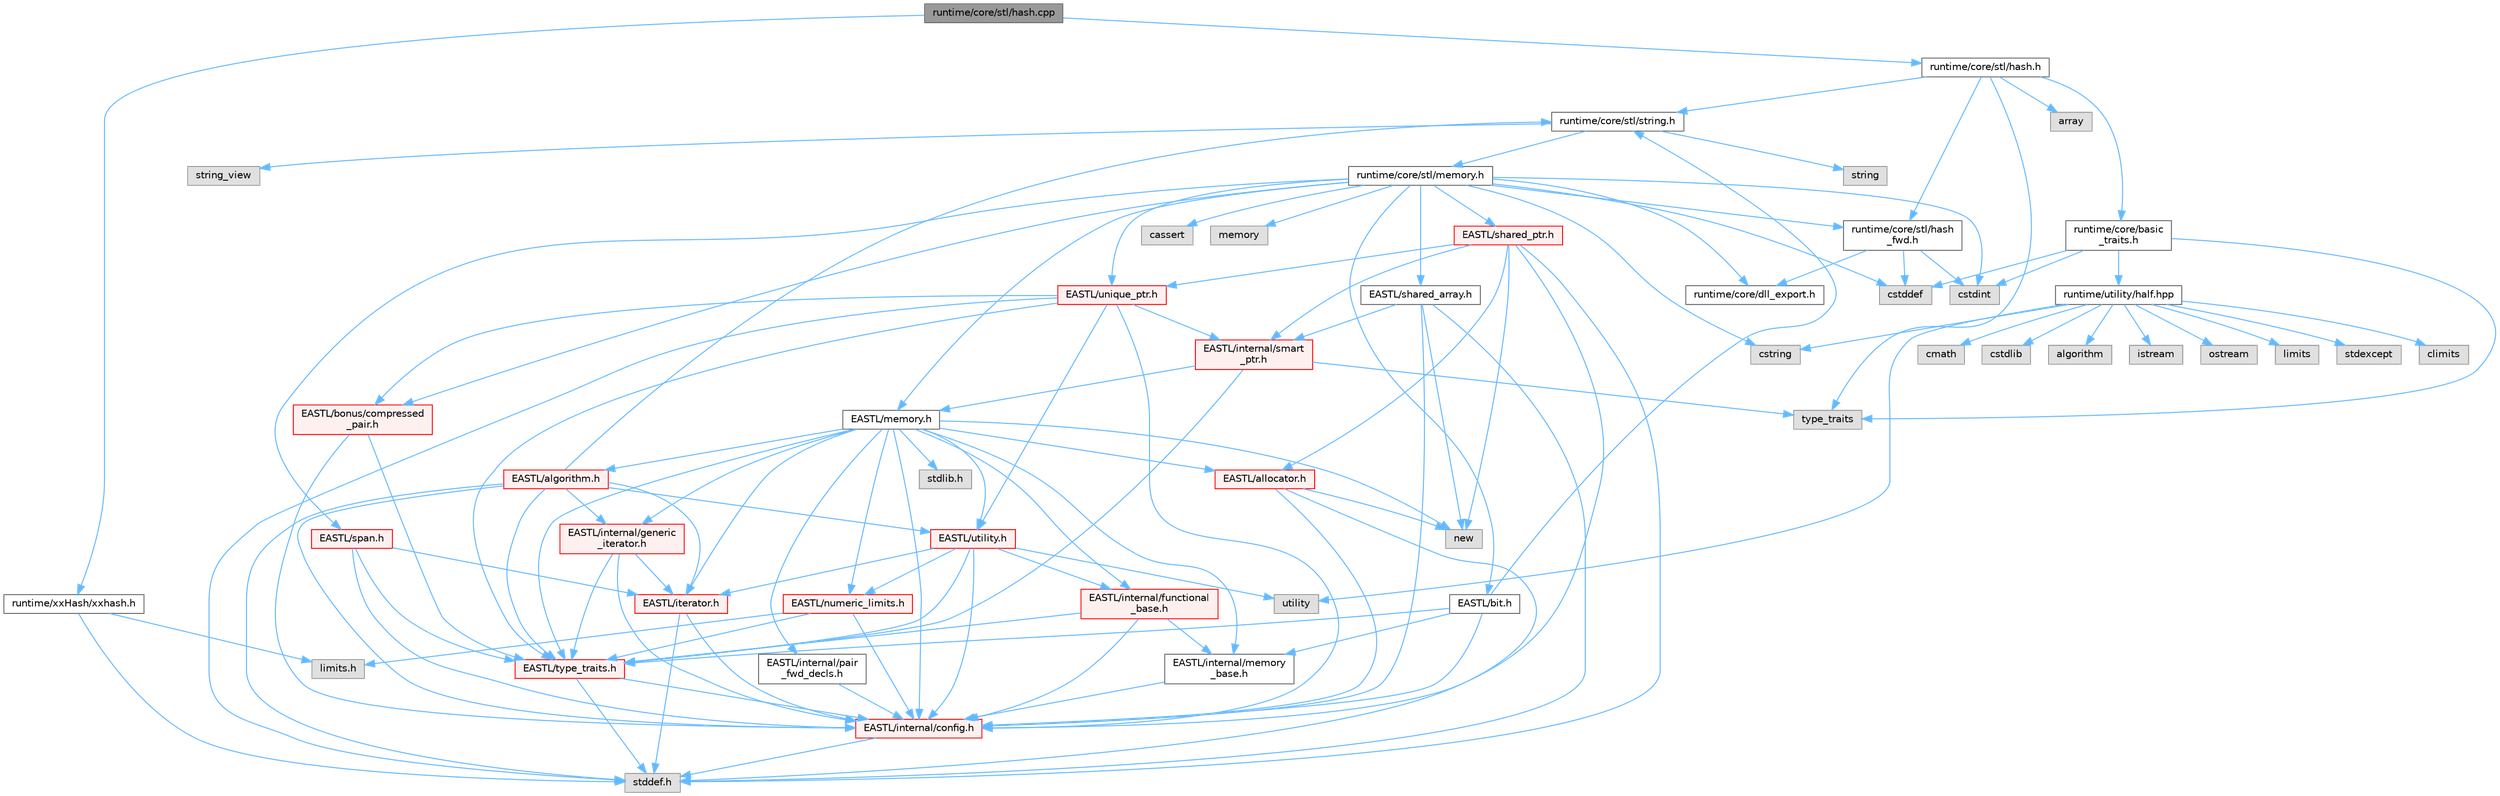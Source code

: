 digraph "runtime/core/stl/hash.cpp"
{
 // LATEX_PDF_SIZE
  bgcolor="transparent";
  edge [fontname=Helvetica,fontsize=10,labelfontname=Helvetica,labelfontsize=10];
  node [fontname=Helvetica,fontsize=10,shape=box,height=0.2,width=0.4];
  Node1 [id="Node000001",label="runtime/core/stl/hash.cpp",height=0.2,width=0.4,color="gray40", fillcolor="grey60", style="filled", fontcolor="black",tooltip=" "];
  Node1 -> Node2 [id="edge1_Node000001_Node000002",color="steelblue1",style="solid",tooltip=" "];
  Node2 [id="Node000002",label="runtime/xxHash/xxhash.h",height=0.2,width=0.4,color="grey40", fillcolor="white", style="filled",URL="$xxhash_8h.html",tooltip=" "];
  Node2 -> Node3 [id="edge2_Node000002_Node000003",color="steelblue1",style="solid",tooltip=" "];
  Node3 [id="Node000003",label="stddef.h",height=0.2,width=0.4,color="grey60", fillcolor="#E0E0E0", style="filled",tooltip=" "];
  Node2 -> Node4 [id="edge3_Node000002_Node000004",color="steelblue1",style="solid",tooltip=" "];
  Node4 [id="Node000004",label="limits.h",height=0.2,width=0.4,color="grey60", fillcolor="#E0E0E0", style="filled",tooltip=" "];
  Node1 -> Node5 [id="edge4_Node000001_Node000005",color="steelblue1",style="solid",tooltip=" "];
  Node5 [id="Node000005",label="runtime/core/stl/hash.h",height=0.2,width=0.4,color="grey40", fillcolor="white", style="filled",URL="$hash_8h.html",tooltip=" "];
  Node5 -> Node6 [id="edge5_Node000005_Node000006",color="steelblue1",style="solid",tooltip=" "];
  Node6 [id="Node000006",label="array",height=0.2,width=0.4,color="grey60", fillcolor="#E0E0E0", style="filled",tooltip=" "];
  Node5 -> Node7 [id="edge6_Node000005_Node000007",color="steelblue1",style="solid",tooltip=" "];
  Node7 [id="Node000007",label="type_traits",height=0.2,width=0.4,color="grey60", fillcolor="#E0E0E0", style="filled",tooltip=" "];
  Node5 -> Node8 [id="edge7_Node000005_Node000008",color="steelblue1",style="solid",tooltip=" "];
  Node8 [id="Node000008",label="runtime/core/stl/hash\l_fwd.h",height=0.2,width=0.4,color="grey40", fillcolor="white", style="filled",URL="$hash__fwd_8h.html",tooltip=" "];
  Node8 -> Node9 [id="edge8_Node000008_Node000009",color="steelblue1",style="solid",tooltip=" "];
  Node9 [id="Node000009",label="cstddef",height=0.2,width=0.4,color="grey60", fillcolor="#E0E0E0", style="filled",tooltip=" "];
  Node8 -> Node10 [id="edge9_Node000008_Node000010",color="steelblue1",style="solid",tooltip=" "];
  Node10 [id="Node000010",label="cstdint",height=0.2,width=0.4,color="grey60", fillcolor="#E0E0E0", style="filled",tooltip=" "];
  Node8 -> Node11 [id="edge10_Node000008_Node000011",color="steelblue1",style="solid",tooltip=" "];
  Node11 [id="Node000011",label="runtime/core/dll_export.h",height=0.2,width=0.4,color="grey40", fillcolor="white", style="filled",URL="$dll__export_8h.html",tooltip=" "];
  Node5 -> Node12 [id="edge11_Node000005_Node000012",color="steelblue1",style="solid",tooltip=" "];
  Node12 [id="Node000012",label="runtime/core/stl/string.h",height=0.2,width=0.4,color="grey40", fillcolor="white", style="filled",URL="$string_8h.html",tooltip=" "];
  Node12 -> Node13 [id="edge12_Node000012_Node000013",color="steelblue1",style="solid",tooltip=" "];
  Node13 [id="Node000013",label="string",height=0.2,width=0.4,color="grey60", fillcolor="#E0E0E0", style="filled",tooltip=" "];
  Node12 -> Node14 [id="edge13_Node000012_Node000014",color="steelblue1",style="solid",tooltip=" "];
  Node14 [id="Node000014",label="string_view",height=0.2,width=0.4,color="grey60", fillcolor="#E0E0E0", style="filled",tooltip=" "];
  Node12 -> Node15 [id="edge14_Node000012_Node000015",color="steelblue1",style="solid",tooltip=" "];
  Node15 [id="Node000015",label="runtime/core/stl/memory.h",height=0.2,width=0.4,color="grey40", fillcolor="white", style="filled",URL="$core_2stl_2memory_8h.html",tooltip=" "];
  Node15 -> Node9 [id="edge15_Node000015_Node000009",color="steelblue1",style="solid",tooltip=" "];
  Node15 -> Node10 [id="edge16_Node000015_Node000010",color="steelblue1",style="solid",tooltip=" "];
  Node15 -> Node16 [id="edge17_Node000015_Node000016",color="steelblue1",style="solid",tooltip=" "];
  Node16 [id="Node000016",label="cassert",height=0.2,width=0.4,color="grey60", fillcolor="#E0E0E0", style="filled",tooltip=" "];
  Node15 -> Node17 [id="edge18_Node000015_Node000017",color="steelblue1",style="solid",tooltip=" "];
  Node17 [id="Node000017",label="memory",height=0.2,width=0.4,color="grey60", fillcolor="#E0E0E0", style="filled",tooltip=" "];
  Node15 -> Node18 [id="edge19_Node000015_Node000018",color="steelblue1",style="solid",tooltip=" "];
  Node18 [id="Node000018",label="cstring",height=0.2,width=0.4,color="grey60", fillcolor="#E0E0E0", style="filled",tooltip=" "];
  Node15 -> Node19 [id="edge20_Node000015_Node000019",color="steelblue1",style="solid",tooltip=" "];
  Node19 [id="Node000019",label="EASTL/bit.h",height=0.2,width=0.4,color="grey40", fillcolor="white", style="filled",URL="$bit_8h.html",tooltip=" "];
  Node19 -> Node20 [id="edge21_Node000019_Node000020",color="steelblue1",style="solid",tooltip=" "];
  Node20 [id="Node000020",label="EASTL/internal/config.h",height=0.2,width=0.4,color="red", fillcolor="#FFF0F0", style="filled",URL="$config_8h.html",tooltip=" "];
  Node20 -> Node3 [id="edge22_Node000020_Node000003",color="steelblue1",style="solid",tooltip=" "];
  Node19 -> Node28 [id="edge23_Node000019_Node000028",color="steelblue1",style="solid",tooltip=" "];
  Node28 [id="Node000028",label="EASTL/internal/memory\l_base.h",height=0.2,width=0.4,color="grey40", fillcolor="white", style="filled",URL="$memory__base_8h.html",tooltip=" "];
  Node28 -> Node20 [id="edge24_Node000028_Node000020",color="steelblue1",style="solid",tooltip=" "];
  Node19 -> Node29 [id="edge25_Node000019_Node000029",color="steelblue1",style="solid",tooltip=" "];
  Node29 [id="Node000029",label="EASTL/type_traits.h",height=0.2,width=0.4,color="red", fillcolor="#FFF0F0", style="filled",URL="$_e_a_s_t_l_2include_2_e_a_s_t_l_2type__traits_8h.html",tooltip=" "];
  Node29 -> Node20 [id="edge26_Node000029_Node000020",color="steelblue1",style="solid",tooltip=" "];
  Node29 -> Node3 [id="edge27_Node000029_Node000003",color="steelblue1",style="solid",tooltip=" "];
  Node19 -> Node12 [id="edge28_Node000019_Node000012",color="steelblue1",style="solid",tooltip=" "];
  Node15 -> Node38 [id="edge29_Node000015_Node000038",color="steelblue1",style="solid",tooltip=" "];
  Node38 [id="Node000038",label="EASTL/memory.h",height=0.2,width=0.4,color="grey40", fillcolor="white", style="filled",URL="$_e_a_s_t_l_2include_2_e_a_s_t_l_2memory_8h.html",tooltip=" "];
  Node38 -> Node20 [id="edge30_Node000038_Node000020",color="steelblue1",style="solid",tooltip=" "];
  Node38 -> Node28 [id="edge31_Node000038_Node000028",color="steelblue1",style="solid",tooltip=" "];
  Node38 -> Node39 [id="edge32_Node000038_Node000039",color="steelblue1",style="solid",tooltip=" "];
  Node39 [id="Node000039",label="EASTL/internal/generic\l_iterator.h",height=0.2,width=0.4,color="red", fillcolor="#FFF0F0", style="filled",URL="$generic__iterator_8h.html",tooltip=" "];
  Node39 -> Node20 [id="edge33_Node000039_Node000020",color="steelblue1",style="solid",tooltip=" "];
  Node39 -> Node40 [id="edge34_Node000039_Node000040",color="steelblue1",style="solid",tooltip=" "];
  Node40 [id="Node000040",label="EASTL/iterator.h",height=0.2,width=0.4,color="red", fillcolor="#FFF0F0", style="filled",URL="$_e_a_s_t_l_2include_2_e_a_s_t_l_2iterator_8h.html",tooltip=" "];
  Node40 -> Node20 [id="edge35_Node000040_Node000020",color="steelblue1",style="solid",tooltip=" "];
  Node40 -> Node3 [id="edge36_Node000040_Node000003",color="steelblue1",style="solid",tooltip=" "];
  Node39 -> Node29 [id="edge37_Node000039_Node000029",color="steelblue1",style="solid",tooltip=" "];
  Node38 -> Node43 [id="edge38_Node000038_Node000043",color="steelblue1",style="solid",tooltip=" "];
  Node43 [id="Node000043",label="EASTL/internal/pair\l_fwd_decls.h",height=0.2,width=0.4,color="grey40", fillcolor="white", style="filled",URL="$pair__fwd__decls_8h.html",tooltip=" "];
  Node43 -> Node20 [id="edge39_Node000043_Node000020",color="steelblue1",style="solid",tooltip=" "];
  Node38 -> Node44 [id="edge40_Node000038_Node000044",color="steelblue1",style="solid",tooltip=" "];
  Node44 [id="Node000044",label="EASTL/internal/functional\l_base.h",height=0.2,width=0.4,color="red", fillcolor="#FFF0F0", style="filled",URL="$functional__base_8h.html",tooltip=" "];
  Node44 -> Node20 [id="edge41_Node000044_Node000020",color="steelblue1",style="solid",tooltip=" "];
  Node44 -> Node28 [id="edge42_Node000044_Node000028",color="steelblue1",style="solid",tooltip=" "];
  Node44 -> Node29 [id="edge43_Node000044_Node000029",color="steelblue1",style="solid",tooltip=" "];
  Node38 -> Node45 [id="edge44_Node000038_Node000045",color="steelblue1",style="solid",tooltip=" "];
  Node45 [id="Node000045",label="EASTL/algorithm.h",height=0.2,width=0.4,color="red", fillcolor="#FFF0F0", style="filled",URL="$_e_a_s_t_l_2include_2_e_a_s_t_l_2algorithm_8h.html",tooltip=" "];
  Node45 -> Node20 [id="edge45_Node000045_Node000020",color="steelblue1",style="solid",tooltip=" "];
  Node45 -> Node29 [id="edge46_Node000045_Node000029",color="steelblue1",style="solid",tooltip=" "];
  Node45 -> Node40 [id="edge47_Node000045_Node000040",color="steelblue1",style="solid",tooltip=" "];
  Node45 -> Node55 [id="edge48_Node000045_Node000055",color="steelblue1",style="solid",tooltip=" "];
  Node55 [id="Node000055",label="EASTL/utility.h",height=0.2,width=0.4,color="red", fillcolor="#FFF0F0", style="filled",URL="$_e_a_s_t_l_2include_2_e_a_s_t_l_2utility_8h.html",tooltip=" "];
  Node55 -> Node20 [id="edge49_Node000055_Node000020",color="steelblue1",style="solid",tooltip=" "];
  Node55 -> Node29 [id="edge50_Node000055_Node000029",color="steelblue1",style="solid",tooltip=" "];
  Node55 -> Node40 [id="edge51_Node000055_Node000040",color="steelblue1",style="solid",tooltip=" "];
  Node55 -> Node56 [id="edge52_Node000055_Node000056",color="steelblue1",style="solid",tooltip=" "];
  Node56 [id="Node000056",label="EASTL/numeric_limits.h",height=0.2,width=0.4,color="red", fillcolor="#FFF0F0", style="filled",URL="$numeric__limits_8h.html",tooltip=" "];
  Node56 -> Node20 [id="edge53_Node000056_Node000020",color="steelblue1",style="solid",tooltip=" "];
  Node56 -> Node29 [id="edge54_Node000056_Node000029",color="steelblue1",style="solid",tooltip=" "];
  Node56 -> Node4 [id="edge55_Node000056_Node000004",color="steelblue1",style="solid",tooltip=" "];
  Node55 -> Node44 [id="edge56_Node000055_Node000044",color="steelblue1",style="solid",tooltip=" "];
  Node55 -> Node63 [id="edge57_Node000055_Node000063",color="steelblue1",style="solid",tooltip=" "];
  Node63 [id="Node000063",label="utility",height=0.2,width=0.4,color="grey60", fillcolor="#E0E0E0", style="filled",tooltip=" "];
  Node45 -> Node39 [id="edge58_Node000045_Node000039",color="steelblue1",style="solid",tooltip=" "];
  Node45 -> Node3 [id="edge59_Node000045_Node000003",color="steelblue1",style="solid",tooltip=" "];
  Node45 -> Node12 [id="edge60_Node000045_Node000012",color="steelblue1",style="solid",tooltip=" "];
  Node38 -> Node29 [id="edge61_Node000038_Node000029",color="steelblue1",style="solid",tooltip=" "];
  Node38 -> Node52 [id="edge62_Node000038_Node000052",color="steelblue1",style="solid",tooltip=" "];
  Node52 [id="Node000052",label="EASTL/allocator.h",height=0.2,width=0.4,color="red", fillcolor="#FFF0F0", style="filled",URL="$allocator_8h.html",tooltip=" "];
  Node52 -> Node20 [id="edge63_Node000052_Node000020",color="steelblue1",style="solid",tooltip=" "];
  Node52 -> Node3 [id="edge64_Node000052_Node000003",color="steelblue1",style="solid",tooltip=" "];
  Node52 -> Node53 [id="edge65_Node000052_Node000053",color="steelblue1",style="solid",tooltip=" "];
  Node53 [id="Node000053",label="new",height=0.2,width=0.4,color="grey60", fillcolor="#E0E0E0", style="filled",tooltip=" "];
  Node38 -> Node40 [id="edge66_Node000038_Node000040",color="steelblue1",style="solid",tooltip=" "];
  Node38 -> Node55 [id="edge67_Node000038_Node000055",color="steelblue1",style="solid",tooltip=" "];
  Node38 -> Node56 [id="edge68_Node000038_Node000056",color="steelblue1",style="solid",tooltip=" "];
  Node38 -> Node65 [id="edge69_Node000038_Node000065",color="steelblue1",style="solid",tooltip=" "];
  Node65 [id="Node000065",label="stdlib.h",height=0.2,width=0.4,color="grey60", fillcolor="#E0E0E0", style="filled",tooltip=" "];
  Node38 -> Node53 [id="edge70_Node000038_Node000053",color="steelblue1",style="solid",tooltip=" "];
  Node15 -> Node66 [id="edge71_Node000015_Node000066",color="steelblue1",style="solid",tooltip=" "];
  Node66 [id="Node000066",label="EASTL/shared_array.h",height=0.2,width=0.4,color="grey40", fillcolor="white", style="filled",URL="$shared__array_8h.html",tooltip=" "];
  Node66 -> Node20 [id="edge72_Node000066_Node000020",color="steelblue1",style="solid",tooltip=" "];
  Node66 -> Node67 [id="edge73_Node000066_Node000067",color="steelblue1",style="solid",tooltip=" "];
  Node67 [id="Node000067",label="EASTL/internal/smart\l_ptr.h",height=0.2,width=0.4,color="red", fillcolor="#FFF0F0", style="filled",URL="$smart__ptr_8h.html",tooltip=" "];
  Node67 -> Node7 [id="edge74_Node000067_Node000007",color="steelblue1",style="solid",tooltip=" "];
  Node67 -> Node38 [id="edge75_Node000067_Node000038",color="steelblue1",style="solid",tooltip=" "];
  Node67 -> Node29 [id="edge76_Node000067_Node000029",color="steelblue1",style="solid",tooltip=" "];
  Node66 -> Node53 [id="edge77_Node000066_Node000053",color="steelblue1",style="solid",tooltip=" "];
  Node66 -> Node3 [id="edge78_Node000066_Node000003",color="steelblue1",style="solid",tooltip=" "];
  Node15 -> Node68 [id="edge79_Node000015_Node000068",color="steelblue1",style="solid",tooltip=" "];
  Node68 [id="Node000068",label="EASTL/unique_ptr.h",height=0.2,width=0.4,color="red", fillcolor="#FFF0F0", style="filled",URL="$unique__ptr_8h.html",tooltip=" "];
  Node68 -> Node69 [id="edge80_Node000068_Node000069",color="steelblue1",style="solid",tooltip=" "];
  Node69 [id="Node000069",label="EASTL/bonus/compressed\l_pair.h",height=0.2,width=0.4,color="red", fillcolor="#FFF0F0", style="filled",URL="$compressed__pair_8h.html",tooltip=" "];
  Node69 -> Node20 [id="edge81_Node000069_Node000020",color="steelblue1",style="solid",tooltip=" "];
  Node69 -> Node29 [id="edge82_Node000069_Node000029",color="steelblue1",style="solid",tooltip=" "];
  Node68 -> Node20 [id="edge83_Node000068_Node000020",color="steelblue1",style="solid",tooltip=" "];
  Node68 -> Node67 [id="edge84_Node000068_Node000067",color="steelblue1",style="solid",tooltip=" "];
  Node68 -> Node29 [id="edge85_Node000068_Node000029",color="steelblue1",style="solid",tooltip=" "];
  Node68 -> Node55 [id="edge86_Node000068_Node000055",color="steelblue1",style="solid",tooltip=" "];
  Node68 -> Node3 [id="edge87_Node000068_Node000003",color="steelblue1",style="solid",tooltip=" "];
  Node15 -> Node71 [id="edge88_Node000015_Node000071",color="steelblue1",style="solid",tooltip=" "];
  Node71 [id="Node000071",label="EASTL/shared_ptr.h",height=0.2,width=0.4,color="red", fillcolor="#FFF0F0", style="filled",URL="$shared__ptr_8h.html",tooltip=" "];
  Node71 -> Node20 [id="edge89_Node000071_Node000020",color="steelblue1",style="solid",tooltip=" "];
  Node71 -> Node67 [id="edge90_Node000071_Node000067",color="steelblue1",style="solid",tooltip=" "];
  Node71 -> Node68 [id="edge91_Node000071_Node000068",color="steelblue1",style="solid",tooltip=" "];
  Node71 -> Node52 [id="edge92_Node000071_Node000052",color="steelblue1",style="solid",tooltip=" "];
  Node71 -> Node53 [id="edge93_Node000071_Node000053",color="steelblue1",style="solid",tooltip=" "];
  Node71 -> Node3 [id="edge94_Node000071_Node000003",color="steelblue1",style="solid",tooltip=" "];
  Node15 -> Node151 [id="edge95_Node000015_Node000151",color="steelblue1",style="solid",tooltip=" "];
  Node151 [id="Node000151",label="EASTL/span.h",height=0.2,width=0.4,color="red", fillcolor="#FFF0F0", style="filled",URL="$span_8h.html",tooltip=" "];
  Node151 -> Node20 [id="edge96_Node000151_Node000020",color="steelblue1",style="solid",tooltip=" "];
  Node151 -> Node29 [id="edge97_Node000151_Node000029",color="steelblue1",style="solid",tooltip=" "];
  Node151 -> Node40 [id="edge98_Node000151_Node000040",color="steelblue1",style="solid",tooltip=" "];
  Node15 -> Node69 [id="edge99_Node000015_Node000069",color="steelblue1",style="solid",tooltip=" "];
  Node15 -> Node11 [id="edge100_Node000015_Node000011",color="steelblue1",style="solid",tooltip=" "];
  Node15 -> Node8 [id="edge101_Node000015_Node000008",color="steelblue1",style="solid",tooltip=" "];
  Node5 -> Node153 [id="edge102_Node000005_Node000153",color="steelblue1",style="solid",tooltip=" "];
  Node153 [id="Node000153",label="runtime/core/basic\l_traits.h",height=0.2,width=0.4,color="grey40", fillcolor="white", style="filled",URL="$basic__traits_8h.html",tooltip=" "];
  Node153 -> Node10 [id="edge103_Node000153_Node000010",color="steelblue1",style="solid",tooltip=" "];
  Node153 -> Node9 [id="edge104_Node000153_Node000009",color="steelblue1",style="solid",tooltip=" "];
  Node153 -> Node7 [id="edge105_Node000153_Node000007",color="steelblue1",style="solid",tooltip=" "];
  Node153 -> Node154 [id="edge106_Node000153_Node000154",color="steelblue1",style="solid",tooltip=" "];
  Node154 [id="Node000154",label="runtime/utility/half.hpp",height=0.2,width=0.4,color="grey40", fillcolor="white", style="filled",URL="$half_8hpp.html",tooltip=" "];
  Node154 -> Node63 [id="edge107_Node000154_Node000063",color="steelblue1",style="solid",tooltip=" "];
  Node154 -> Node155 [id="edge108_Node000154_Node000155",color="steelblue1",style="solid",tooltip=" "];
  Node155 [id="Node000155",label="algorithm",height=0.2,width=0.4,color="grey60", fillcolor="#E0E0E0", style="filled",tooltip=" "];
  Node154 -> Node156 [id="edge109_Node000154_Node000156",color="steelblue1",style="solid",tooltip=" "];
  Node156 [id="Node000156",label="istream",height=0.2,width=0.4,color="grey60", fillcolor="#E0E0E0", style="filled",tooltip=" "];
  Node154 -> Node157 [id="edge110_Node000154_Node000157",color="steelblue1",style="solid",tooltip=" "];
  Node157 [id="Node000157",label="ostream",height=0.2,width=0.4,color="grey60", fillcolor="#E0E0E0", style="filled",tooltip=" "];
  Node154 -> Node158 [id="edge111_Node000154_Node000158",color="steelblue1",style="solid",tooltip=" "];
  Node158 [id="Node000158",label="limits",height=0.2,width=0.4,color="grey60", fillcolor="#E0E0E0", style="filled",tooltip=" "];
  Node154 -> Node159 [id="edge112_Node000154_Node000159",color="steelblue1",style="solid",tooltip=" "];
  Node159 [id="Node000159",label="stdexcept",height=0.2,width=0.4,color="grey60", fillcolor="#E0E0E0", style="filled",tooltip=" "];
  Node154 -> Node160 [id="edge113_Node000154_Node000160",color="steelblue1",style="solid",tooltip=" "];
  Node160 [id="Node000160",label="climits",height=0.2,width=0.4,color="grey60", fillcolor="#E0E0E0", style="filled",tooltip=" "];
  Node154 -> Node161 [id="edge114_Node000154_Node000161",color="steelblue1",style="solid",tooltip=" "];
  Node161 [id="Node000161",label="cmath",height=0.2,width=0.4,color="grey60", fillcolor="#E0E0E0", style="filled",tooltip=" "];
  Node154 -> Node18 [id="edge115_Node000154_Node000018",color="steelblue1",style="solid",tooltip=" "];
  Node154 -> Node162 [id="edge116_Node000154_Node000162",color="steelblue1",style="solid",tooltip=" "];
  Node162 [id="Node000162",label="cstdlib",height=0.2,width=0.4,color="grey60", fillcolor="#E0E0E0", style="filled",tooltip=" "];
}
